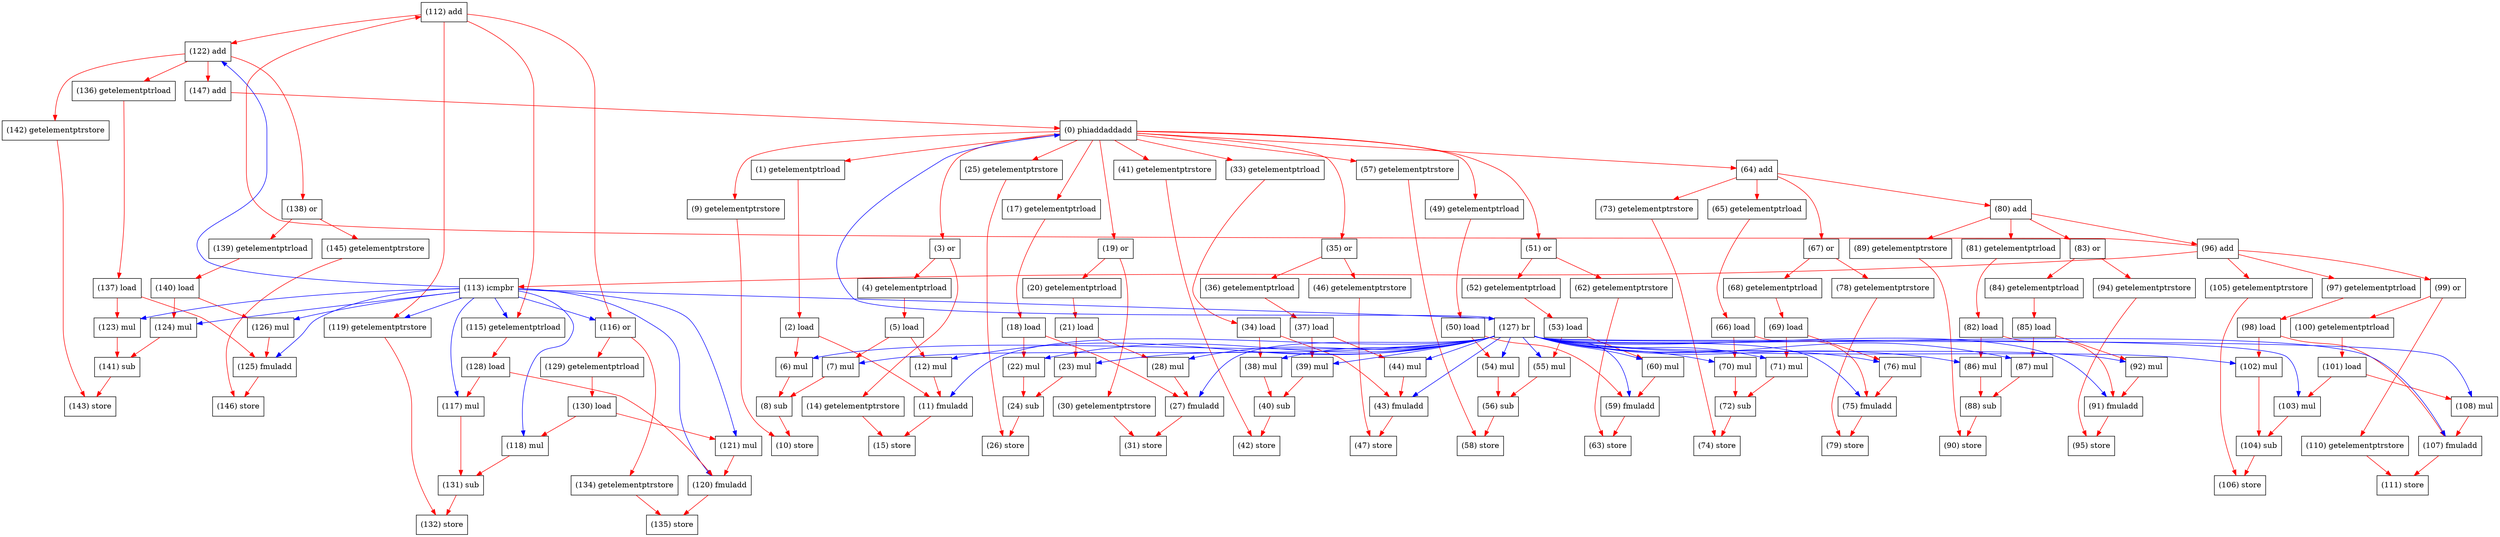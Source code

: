 digraph "DFG for'_Z6kernelPfS_if' function" {
	Node112add[shape=record, label="(112) add"];
	Node122add[shape=record, label="(122) add"];
	Node136getelementptrload[shape=record, label="(136) getelementptrload"];
	Node138or[shape=record, label="(138) or"];
	Node142getelementptrstore[shape=record, label="(142) getelementptrstore"];
	Node147add[shape=record, label="(147) add"];
	Node0phiaddaddadd[shape=record, label="(0) phiaddaddadd"];
	Node137load[shape=record, label="(137) load"];
	Node139getelementptrload[shape=record, label="(139) getelementptrload"];
	Node145getelementptrstore[shape=record, label="(145) getelementptrstore"];
	Node1getelementptrload[shape=record, label="(1) getelementptrload"];
	Node3or[shape=record, label="(3) or"];
	Node9getelementptrstore[shape=record, label="(9) getelementptrstore"];
	Node140load[shape=record, label="(140) load"];
	Node2load[shape=record, label="(2) load"];
	Node4getelementptrload[shape=record, label="(4) getelementptrload"];
	Node14getelementptrstore[shape=record, label="(14) getelementptrstore"];
	Node17getelementptrload[shape=record, label="(17) getelementptrload"];
	Node19or[shape=record, label="(19) or"];
	Node25getelementptrstore[shape=record, label="(25) getelementptrstore"];
	Node5load[shape=record, label="(5) load"];
	Node18load[shape=record, label="(18) load"];
	Node20getelementptrload[shape=record, label="(20) getelementptrload"];
	Node30getelementptrstore[shape=record, label="(30) getelementptrstore"];
	Node33getelementptrload[shape=record, label="(33) getelementptrload"];
	Node35or[shape=record, label="(35) or"];
	Node41getelementptrstore[shape=record, label="(41) getelementptrstore"];
	Node21load[shape=record, label="(21) load"];
	Node34load[shape=record, label="(34) load"];
	Node36getelementptrload[shape=record, label="(36) getelementptrload"];
	Node46getelementptrstore[shape=record, label="(46) getelementptrstore"];
	Node49getelementptrload[shape=record, label="(49) getelementptrload"];
	Node51or[shape=record, label="(51) or"];
	Node57getelementptrstore[shape=record, label="(57) getelementptrstore"];
	Node64add[shape=record, label="(64) add"];
	Node37load[shape=record, label="(37) load"];
	Node50load[shape=record, label="(50) load"];
	Node52getelementptrload[shape=record, label="(52) getelementptrload"];
	Node62getelementptrstore[shape=record, label="(62) getelementptrstore"];
	Node65getelementptrload[shape=record, label="(65) getelementptrload"];
	Node67or[shape=record, label="(67) or"];
	Node73getelementptrstore[shape=record, label="(73) getelementptrstore"];
	Node80add[shape=record, label="(80) add"];
	Node53load[shape=record, label="(53) load"];
	Node66load[shape=record, label="(66) load"];
	Node68getelementptrload[shape=record, label="(68) getelementptrload"];
	Node78getelementptrstore[shape=record, label="(78) getelementptrstore"];
	Node81getelementptrload[shape=record, label="(81) getelementptrload"];
	Node83or[shape=record, label="(83) or"];
	Node89getelementptrstore[shape=record, label="(89) getelementptrstore"];
	Node96add[shape=record, label="(96) add"];
	Node69load[shape=record, label="(69) load"];
	Node82load[shape=record, label="(82) load"];
	Node84getelementptrload[shape=record, label="(84) getelementptrload"];
	Node94getelementptrstore[shape=record, label="(94) getelementptrstore"];
	Node97getelementptrload[shape=record, label="(97) getelementptrload"];
	Node99or[shape=record, label="(99) or"];
	Node105getelementptrstore[shape=record, label="(105) getelementptrstore"];
	Node113icmpbr[shape=record, label="(113) icmpbr"];
	Node85load[shape=record, label="(85) load"];
	Node98load[shape=record, label="(98) load"];
	Node100getelementptrload[shape=record, label="(100) getelementptrload"];
	Node110getelementptrstore[shape=record, label="(110) getelementptrstore"];
	Node101load[shape=record, label="(101) load"];
	Node115getelementptrload[shape=record, label="(115) getelementptrload"];
	Node116or[shape=record, label="(116) or"];
	Node119getelementptrstore[shape=record, label="(119) getelementptrstore"];
	Node123mul[shape=record, label="(123) mul"];
	Node124mul[shape=record, label="(124) mul"];
	Node125fmuladd[shape=record, label="(125) fmuladd"];
	Node126mul[shape=record, label="(126) mul"];
	Node127br[shape=record, label="(127) br"];
	Node6mul[shape=record, label="(6) mul"];
	Node7mul[shape=record, label="(7) mul"];
	Node11fmuladd[shape=record, label="(11) fmuladd"];
	Node12mul[shape=record, label="(12) mul"];
	Node22mul[shape=record, label="(22) mul"];
	Node23mul[shape=record, label="(23) mul"];
	Node27fmuladd[shape=record, label="(27) fmuladd"];
	Node28mul[shape=record, label="(28) mul"];
	Node38mul[shape=record, label="(38) mul"];
	Node39mul[shape=record, label="(39) mul"];
	Node43fmuladd[shape=record, label="(43) fmuladd"];
	Node44mul[shape=record, label="(44) mul"];
	Node54mul[shape=record, label="(54) mul"];
	Node55mul[shape=record, label="(55) mul"];
	Node59fmuladd[shape=record, label="(59) fmuladd"];
	Node60mul[shape=record, label="(60) mul"];
	Node70mul[shape=record, label="(70) mul"];
	Node71mul[shape=record, label="(71) mul"];
	Node75fmuladd[shape=record, label="(75) fmuladd"];
	Node76mul[shape=record, label="(76) mul"];
	Node86mul[shape=record, label="(86) mul"];
	Node87mul[shape=record, label="(87) mul"];
	Node91fmuladd[shape=record, label="(91) fmuladd"];
	Node92mul[shape=record, label="(92) mul"];
	Node102mul[shape=record, label="(102) mul"];
	Node103mul[shape=record, label="(103) mul"];
	Node107fmuladd[shape=record, label="(107) fmuladd"];
	Node108mul[shape=record, label="(108) mul"];
	Node128load[shape=record, label="(128) load"];
	Node129getelementptrload[shape=record, label="(129) getelementptrload"];
	Node134getelementptrstore[shape=record, label="(134) getelementptrstore"];
	Node141sub[shape=record, label="(141) sub"];
	Node8sub[shape=record, label="(8) sub"];
	Node24sub[shape=record, label="(24) sub"];
	Node40sub[shape=record, label="(40) sub"];
	Node56sub[shape=record, label="(56) sub"];
	Node72sub[shape=record, label="(72) sub"];
	Node88sub[shape=record, label="(88) sub"];
	Node104sub[shape=record, label="(104) sub"];
	Node117mul[shape=record, label="(117) mul"];
	Node120fmuladd[shape=record, label="(120) fmuladd"];
	Node130load[shape=record, label="(130) load"];
	Node143store[shape=record, label="(143) store"];
	Node146store[shape=record, label="(146) store"];
	Node10store[shape=record, label="(10) store"];
	Node15store[shape=record, label="(15) store"];
	Node26store[shape=record, label="(26) store"];
	Node31store[shape=record, label="(31) store"];
	Node42store[shape=record, label="(42) store"];
	Node47store[shape=record, label="(47) store"];
	Node58store[shape=record, label="(58) store"];
	Node63store[shape=record, label="(63) store"];
	Node74store[shape=record, label="(74) store"];
	Node79store[shape=record, label="(79) store"];
	Node90store[shape=record, label="(90) store"];
	Node95store[shape=record, label="(95) store"];
	Node106store[shape=record, label="(106) store"];
	Node111store[shape=record, label="(111) store"];
	Node118mul[shape=record, label="(118) mul"];
	Node121mul[shape=record, label="(121) mul"];
	Node131sub[shape=record, label="(131) sub"];
	Node132store[shape=record, label="(132) store"];
	Node135store[shape=record, label="(135) store"];
edge [color=blue]
	Node127br -> Node0phiaddaddadd
	Node127br -> Node6mul
	Node127br -> Node7mul
	Node127br -> Node11fmuladd
	Node127br -> Node12mul
	Node127br -> Node22mul
	Node127br -> Node23mul
	Node127br -> Node27fmuladd
	Node127br -> Node28mul
	Node127br -> Node38mul
	Node127br -> Node39mul
	Node127br -> Node43fmuladd
	Node127br -> Node44mul
	Node127br -> Node54mul
	Node127br -> Node55mul
	Node127br -> Node59fmuladd
	Node127br -> Node60mul
	Node127br -> Node70mul
	Node127br -> Node71mul
	Node127br -> Node75fmuladd
	Node127br -> Node76mul
	Node127br -> Node86mul
	Node127br -> Node87mul
	Node127br -> Node91fmuladd
	Node127br -> Node92mul
	Node127br -> Node102mul
	Node127br -> Node103mul
	Node127br -> Node107fmuladd
	Node127br -> Node108mul
	Node113icmpbr -> Node115getelementptrload
	Node113icmpbr -> Node116or
	Node113icmpbr -> Node117mul
	Node113icmpbr -> Node118mul
	Node113icmpbr -> Node119getelementptrstore
	Node113icmpbr -> Node120fmuladd
	Node113icmpbr -> Node121mul
	Node113icmpbr -> Node122add
	Node113icmpbr -> Node123mul
	Node113icmpbr -> Node124mul
	Node113icmpbr -> Node125fmuladd
	Node113icmpbr -> Node126mul
	Node113icmpbr -> Node127br
edge [color=red]
	Node147add -> Node0phiaddaddadd
	Node0phiaddaddadd -> Node1getelementptrload
	Node1getelementptrload -> Node2load
	Node0phiaddaddadd -> Node3or
	Node3or -> Node4getelementptrload
	Node4getelementptrload -> Node5load
	Node2load -> Node6mul
	Node5load -> Node7mul
	Node6mul -> Node8sub
	Node7mul -> Node8sub
	Node0phiaddaddadd -> Node9getelementptrstore
	Node8sub -> Node10store
	Node9getelementptrstore -> Node10store
	Node2load -> Node11fmuladd
	Node5load -> Node12mul
	Node3or -> Node14getelementptrstore
	Node14getelementptrstore -> Node15store
	Node17getelementptrload -> Node18load
	Node19or -> Node20getelementptrload
	Node20getelementptrload -> Node21load
	Node18load -> Node22mul
	Node21load -> Node23mul
	Node22mul -> Node24sub
	Node23mul -> Node24sub
	Node24sub -> Node26store
	Node25getelementptrstore -> Node26store
	Node18load -> Node27fmuladd
	Node21load -> Node28mul
	Node19or -> Node30getelementptrstore
	Node30getelementptrstore -> Node31store
	Node33getelementptrload -> Node34load
	Node35or -> Node36getelementptrload
	Node36getelementptrload -> Node37load
	Node34load -> Node38mul
	Node37load -> Node39mul
	Node38mul -> Node40sub
	Node39mul -> Node40sub
	Node40sub -> Node42store
	Node41getelementptrstore -> Node42store
	Node34load -> Node43fmuladd
	Node37load -> Node44mul
	Node35or -> Node46getelementptrstore
	Node46getelementptrstore -> Node47store
	Node49getelementptrload -> Node50load
	Node51or -> Node52getelementptrload
	Node52getelementptrload -> Node53load
	Node50load -> Node54mul
	Node53load -> Node55mul
	Node54mul -> Node56sub
	Node55mul -> Node56sub
	Node56sub -> Node58store
	Node57getelementptrstore -> Node58store
	Node50load -> Node59fmuladd
	Node53load -> Node60mul
	Node51or -> Node62getelementptrstore
	Node62getelementptrstore -> Node63store
	Node64add -> Node65getelementptrload
	Node65getelementptrload -> Node66load
	Node64add -> Node67or
	Node67or -> Node68getelementptrload
	Node68getelementptrload -> Node69load
	Node66load -> Node70mul
	Node69load -> Node71mul
	Node70mul -> Node72sub
	Node71mul -> Node72sub
	Node64add -> Node73getelementptrstore
	Node72sub -> Node74store
	Node73getelementptrstore -> Node74store
	Node66load -> Node75fmuladd
	Node69load -> Node76mul
	Node67or -> Node78getelementptrstore
	Node78getelementptrstore -> Node79store
	Node64add -> Node80add
	Node80add -> Node81getelementptrload
	Node81getelementptrload -> Node82load
	Node80add -> Node83or
	Node83or -> Node84getelementptrload
	Node84getelementptrload -> Node85load
	Node82load -> Node86mul
	Node85load -> Node87mul
	Node86mul -> Node88sub
	Node87mul -> Node88sub
	Node80add -> Node89getelementptrstore
	Node88sub -> Node90store
	Node89getelementptrstore -> Node90store
	Node82load -> Node91fmuladd
	Node85load -> Node92mul
	Node83or -> Node94getelementptrstore
	Node94getelementptrstore -> Node95store
	Node80add -> Node96add
	Node96add -> Node97getelementptrload
	Node97getelementptrload -> Node98load
	Node96add -> Node99or
	Node99or -> Node100getelementptrload
	Node100getelementptrload -> Node101load
	Node98load -> Node102mul
	Node101load -> Node103mul
	Node102mul -> Node104sub
	Node103mul -> Node104sub
	Node96add -> Node105getelementptrstore
	Node104sub -> Node106store
	Node105getelementptrstore -> Node106store
	Node98load -> Node107fmuladd
	Node101load -> Node108mul
	Node99or -> Node110getelementptrstore
	Node110getelementptrstore -> Node111store
	Node96add -> Node112add
	Node96add -> Node113icmpbr
	Node112add -> Node115getelementptrload
	Node112add -> Node116or
	Node128load -> Node117mul
	Node130load -> Node118mul
	Node112add -> Node119getelementptrstore
	Node128load -> Node120fmuladd
	Node130load -> Node121mul
	Node112add -> Node122add
	Node137load -> Node123mul
	Node140load -> Node124mul
	Node137load -> Node125fmuladd
	Node140load -> Node126mul
	Node115getelementptrload -> Node128load
	Node116or -> Node129getelementptrload
	Node129getelementptrload -> Node130load
	Node117mul -> Node131sub
	Node118mul -> Node131sub
	Node131sub -> Node132store
	Node119getelementptrstore -> Node132store
	Node116or -> Node134getelementptrstore
	Node134getelementptrstore -> Node135store
	Node122add -> Node136getelementptrload
	Node136getelementptrload -> Node137load
	Node122add -> Node138or
	Node138or -> Node139getelementptrload
	Node139getelementptrload -> Node140load
	Node123mul -> Node141sub
	Node124mul -> Node141sub
	Node122add -> Node142getelementptrstore
	Node141sub -> Node143store
	Node142getelementptrstore -> Node143store
	Node138or -> Node145getelementptrstore
	Node145getelementptrstore -> Node146store
	Node122add -> Node147add
	Node0phiaddaddadd -> Node17getelementptrload
	Node0phiaddaddadd -> Node19or
	Node0phiaddaddadd -> Node25getelementptrstore
	Node0phiaddaddadd -> Node33getelementptrload
	Node0phiaddaddadd -> Node35or
	Node0phiaddaddadd -> Node41getelementptrstore
	Node0phiaddaddadd -> Node49getelementptrload
	Node0phiaddaddadd -> Node51or
	Node0phiaddaddadd -> Node57getelementptrstore
	Node0phiaddaddadd -> Node64add
	Node126mul -> Node125fmuladd
	Node125fmuladd -> Node146store
	Node12mul -> Node11fmuladd
	Node11fmuladd -> Node15store
	Node28mul -> Node27fmuladd
	Node27fmuladd -> Node31store
	Node44mul -> Node43fmuladd
	Node43fmuladd -> Node47store
	Node60mul -> Node59fmuladd
	Node59fmuladd -> Node63store
	Node76mul -> Node75fmuladd
	Node75fmuladd -> Node79store
	Node92mul -> Node91fmuladd
	Node91fmuladd -> Node95store
	Node108mul -> Node107fmuladd
	Node107fmuladd -> Node111store
	Node121mul -> Node120fmuladd
	Node120fmuladd -> Node135store
}

